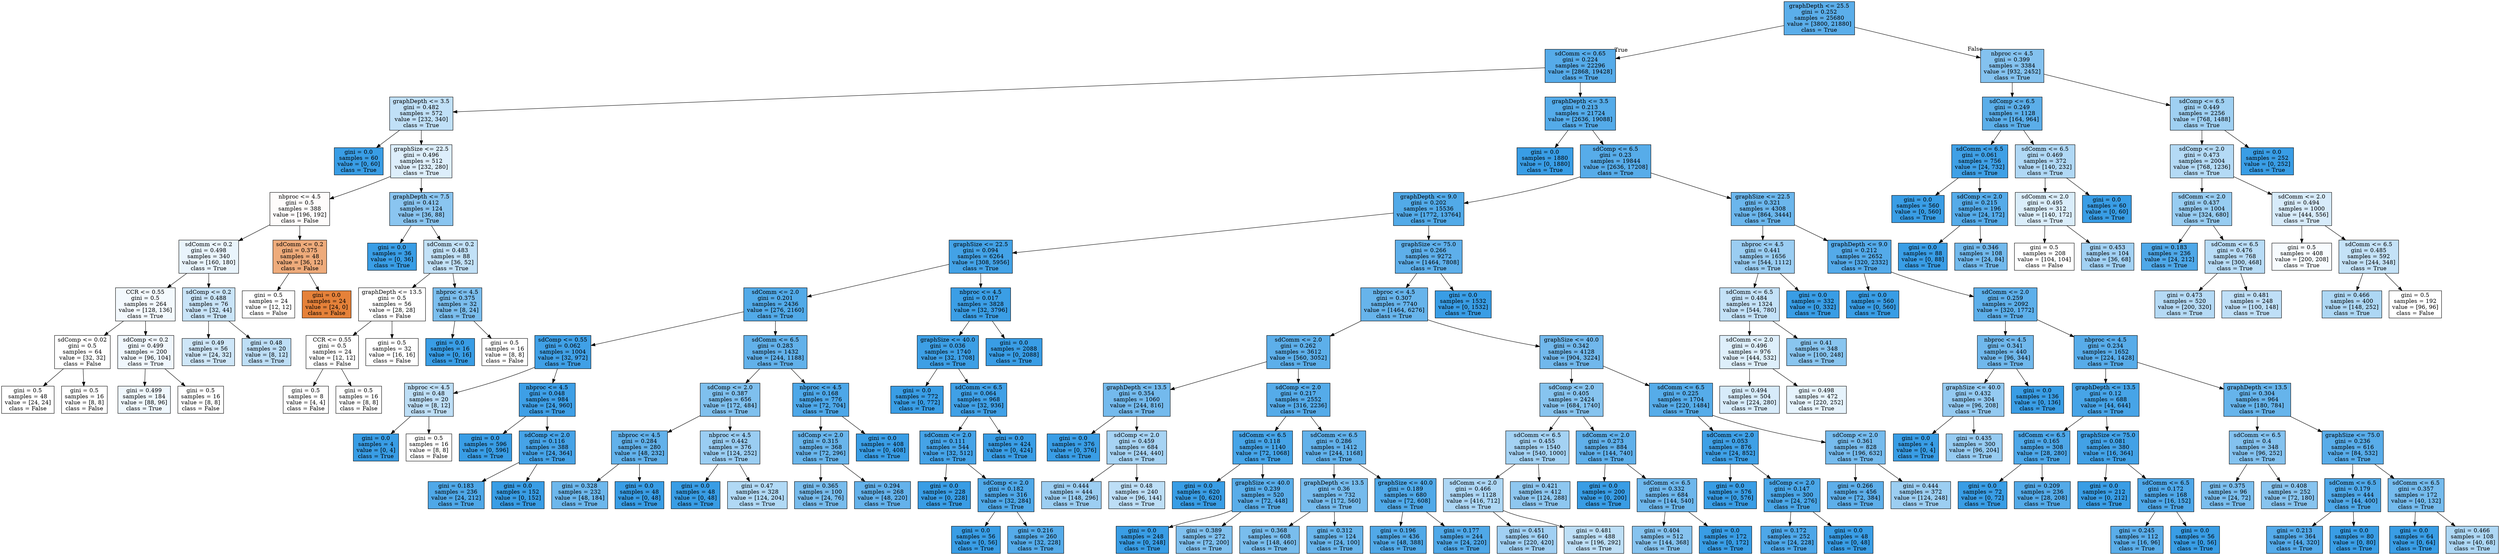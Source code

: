 digraph Tree {
node [shape=box, style="filled", color="black"] ;
0 [label="graphDepth <= 25.5\ngini = 0.252\nsamples = 25680\nvalue = [3800, 21880]\nclass = True", fillcolor="#5baeea"] ;
1 [label="sdComm <= 0.65\ngini = 0.224\nsamples = 22296\nvalue = [2868, 19428]\nclass = True", fillcolor="#56abe9"] ;
0 -> 1 [labeldistance=2.5, labelangle=45, headlabel="True"] ;
2 [label="graphDepth <= 3.5\ngini = 0.482\nsamples = 572\nvalue = [232, 340]\nclass = True", fillcolor="#c0e0f7"] ;
1 -> 2 ;
3 [label="gini = 0.0\nsamples = 60\nvalue = [0, 60]\nclass = True", fillcolor="#399de5"] ;
2 -> 3 ;
4 [label="graphSize <= 22.5\ngini = 0.496\nsamples = 512\nvalue = [232, 280]\nclass = True", fillcolor="#ddeefb"] ;
2 -> 4 ;
5 [label="nbproc <= 4.5\ngini = 0.5\nsamples = 388\nvalue = [196, 192]\nclass = False", fillcolor="#fefcfb"] ;
4 -> 5 ;
6 [label="sdComm <= 0.2\ngini = 0.498\nsamples = 340\nvalue = [160, 180]\nclass = True", fillcolor="#e9f4fc"] ;
5 -> 6 ;
7 [label="CCR <= 0.55\ngini = 0.5\nsamples = 264\nvalue = [128, 136]\nclass = True", fillcolor="#f3f9fd"] ;
6 -> 7 ;
8 [label="sdComp <= 0.02\ngini = 0.5\nsamples = 64\nvalue = [32, 32]\nclass = False", fillcolor="#ffffff"] ;
7 -> 8 ;
9 [label="gini = 0.5\nsamples = 48\nvalue = [24, 24]\nclass = False", fillcolor="#ffffff"] ;
8 -> 9 ;
10 [label="gini = 0.5\nsamples = 16\nvalue = [8, 8]\nclass = False", fillcolor="#ffffff"] ;
8 -> 10 ;
11 [label="sdComp <= 0.2\ngini = 0.499\nsamples = 200\nvalue = [96, 104]\nclass = True", fillcolor="#f0f7fd"] ;
7 -> 11 ;
12 [label="gini = 0.499\nsamples = 184\nvalue = [88, 96]\nclass = True", fillcolor="#eff7fd"] ;
11 -> 12 ;
13 [label="gini = 0.5\nsamples = 16\nvalue = [8, 8]\nclass = False", fillcolor="#ffffff"] ;
11 -> 13 ;
14 [label="sdComp <= 0.2\ngini = 0.488\nsamples = 76\nvalue = [32, 44]\nclass = True", fillcolor="#c9e4f8"] ;
6 -> 14 ;
15 [label="gini = 0.49\nsamples = 56\nvalue = [24, 32]\nclass = True", fillcolor="#cee6f8"] ;
14 -> 15 ;
16 [label="gini = 0.48\nsamples = 20\nvalue = [8, 12]\nclass = True", fillcolor="#bddef6"] ;
14 -> 16 ;
17 [label="sdComm <= 0.2\ngini = 0.375\nsamples = 48\nvalue = [36, 12]\nclass = False", fillcolor="#eeab7b"] ;
5 -> 17 ;
18 [label="gini = 0.5\nsamples = 24\nvalue = [12, 12]\nclass = False", fillcolor="#ffffff"] ;
17 -> 18 ;
19 [label="gini = 0.0\nsamples = 24\nvalue = [24, 0]\nclass = False", fillcolor="#e58139"] ;
17 -> 19 ;
20 [label="graphDepth <= 7.5\ngini = 0.412\nsamples = 124\nvalue = [36, 88]\nclass = True", fillcolor="#8ac5f0"] ;
4 -> 20 ;
21 [label="gini = 0.0\nsamples = 36\nvalue = [0, 36]\nclass = True", fillcolor="#399de5"] ;
20 -> 21 ;
22 [label="sdComm <= 0.2\ngini = 0.483\nsamples = 88\nvalue = [36, 52]\nclass = True", fillcolor="#c2e1f7"] ;
20 -> 22 ;
23 [label="graphDepth <= 13.5\ngini = 0.5\nsamples = 56\nvalue = [28, 28]\nclass = False", fillcolor="#ffffff"] ;
22 -> 23 ;
24 [label="CCR <= 0.55\ngini = 0.5\nsamples = 24\nvalue = [12, 12]\nclass = False", fillcolor="#ffffff"] ;
23 -> 24 ;
25 [label="gini = 0.5\nsamples = 8\nvalue = [4, 4]\nclass = False", fillcolor="#ffffff"] ;
24 -> 25 ;
26 [label="gini = 0.5\nsamples = 16\nvalue = [8, 8]\nclass = False", fillcolor="#ffffff"] ;
24 -> 26 ;
27 [label="gini = 0.5\nsamples = 32\nvalue = [16, 16]\nclass = False", fillcolor="#ffffff"] ;
23 -> 27 ;
28 [label="nbproc <= 4.5\ngini = 0.375\nsamples = 32\nvalue = [8, 24]\nclass = True", fillcolor="#7bbeee"] ;
22 -> 28 ;
29 [label="gini = 0.0\nsamples = 16\nvalue = [0, 16]\nclass = True", fillcolor="#399de5"] ;
28 -> 29 ;
30 [label="gini = 0.5\nsamples = 16\nvalue = [8, 8]\nclass = False", fillcolor="#ffffff"] ;
28 -> 30 ;
31 [label="graphDepth <= 3.5\ngini = 0.213\nsamples = 21724\nvalue = [2636, 19088]\nclass = True", fillcolor="#54abe9"] ;
1 -> 31 ;
32 [label="gini = 0.0\nsamples = 1880\nvalue = [0, 1880]\nclass = True", fillcolor="#399de5"] ;
31 -> 32 ;
33 [label="sdComp <= 6.5\ngini = 0.23\nsamples = 19844\nvalue = [2636, 17208]\nclass = True", fillcolor="#57ace9"] ;
31 -> 33 ;
34 [label="graphDepth <= 9.0\ngini = 0.202\nsamples = 15536\nvalue = [1772, 13764]\nclass = True", fillcolor="#52aae8"] ;
33 -> 34 ;
35 [label="graphSize <= 22.5\ngini = 0.094\nsamples = 6264\nvalue = [308, 5956]\nclass = True", fillcolor="#43a2e6"] ;
34 -> 35 ;
36 [label="sdComm <= 2.0\ngini = 0.201\nsamples = 2436\nvalue = [276, 2160]\nclass = True", fillcolor="#52aae8"] ;
35 -> 36 ;
37 [label="sdComp <= 0.55\ngini = 0.062\nsamples = 1004\nvalue = [32, 972]\nclass = True", fillcolor="#40a0e6"] ;
36 -> 37 ;
38 [label="nbproc <= 4.5\ngini = 0.48\nsamples = 20\nvalue = [8, 12]\nclass = True", fillcolor="#bddef6"] ;
37 -> 38 ;
39 [label="gini = 0.0\nsamples = 4\nvalue = [0, 4]\nclass = True", fillcolor="#399de5"] ;
38 -> 39 ;
40 [label="gini = 0.5\nsamples = 16\nvalue = [8, 8]\nclass = False", fillcolor="#ffffff"] ;
38 -> 40 ;
41 [label="nbproc <= 4.5\ngini = 0.048\nsamples = 984\nvalue = [24, 960]\nclass = True", fillcolor="#3e9fe6"] ;
37 -> 41 ;
42 [label="gini = 0.0\nsamples = 596\nvalue = [0, 596]\nclass = True", fillcolor="#399de5"] ;
41 -> 42 ;
43 [label="sdComp <= 2.0\ngini = 0.116\nsamples = 388\nvalue = [24, 364]\nclass = True", fillcolor="#46a3e7"] ;
41 -> 43 ;
44 [label="gini = 0.183\nsamples = 236\nvalue = [24, 212]\nclass = True", fillcolor="#4fa8e8"] ;
43 -> 44 ;
45 [label="gini = 0.0\nsamples = 152\nvalue = [0, 152]\nclass = True", fillcolor="#399de5"] ;
43 -> 45 ;
46 [label="sdComm <= 6.5\ngini = 0.283\nsamples = 1432\nvalue = [244, 1188]\nclass = True", fillcolor="#62b1ea"] ;
36 -> 46 ;
47 [label="sdComp <= 2.0\ngini = 0.387\nsamples = 656\nvalue = [172, 484]\nclass = True", fillcolor="#7fc0ee"] ;
46 -> 47 ;
48 [label="nbproc <= 4.5\ngini = 0.284\nsamples = 280\nvalue = [48, 232]\nclass = True", fillcolor="#62b1ea"] ;
47 -> 48 ;
49 [label="gini = 0.328\nsamples = 232\nvalue = [48, 184]\nclass = True", fillcolor="#6db7ec"] ;
48 -> 49 ;
50 [label="gini = 0.0\nsamples = 48\nvalue = [0, 48]\nclass = True", fillcolor="#399de5"] ;
48 -> 50 ;
51 [label="nbproc <= 4.5\ngini = 0.442\nsamples = 376\nvalue = [124, 252]\nclass = True", fillcolor="#9acdf2"] ;
47 -> 51 ;
52 [label="gini = 0.0\nsamples = 48\nvalue = [0, 48]\nclass = True", fillcolor="#399de5"] ;
51 -> 52 ;
53 [label="gini = 0.47\nsamples = 328\nvalue = [124, 204]\nclass = True", fillcolor="#b1d9f5"] ;
51 -> 53 ;
54 [label="nbproc <= 4.5\ngini = 0.168\nsamples = 776\nvalue = [72, 704]\nclass = True", fillcolor="#4da7e8"] ;
46 -> 54 ;
55 [label="sdComp <= 2.0\ngini = 0.315\nsamples = 368\nvalue = [72, 296]\nclass = True", fillcolor="#69b5eb"] ;
54 -> 55 ;
56 [label="gini = 0.365\nsamples = 100\nvalue = [24, 76]\nclass = True", fillcolor="#78bced"] ;
55 -> 56 ;
57 [label="gini = 0.294\nsamples = 268\nvalue = [48, 220]\nclass = True", fillcolor="#64b2eb"] ;
55 -> 57 ;
58 [label="gini = 0.0\nsamples = 408\nvalue = [0, 408]\nclass = True", fillcolor="#399de5"] ;
54 -> 58 ;
59 [label="nbproc <= 4.5\ngini = 0.017\nsamples = 3828\nvalue = [32, 3796]\nclass = True", fillcolor="#3b9ee5"] ;
35 -> 59 ;
60 [label="graphSize <= 40.0\ngini = 0.036\nsamples = 1740\nvalue = [32, 1708]\nclass = True", fillcolor="#3d9fe5"] ;
59 -> 60 ;
61 [label="gini = 0.0\nsamples = 772\nvalue = [0, 772]\nclass = True", fillcolor="#399de5"] ;
60 -> 61 ;
62 [label="sdComm <= 6.5\ngini = 0.064\nsamples = 968\nvalue = [32, 936]\nclass = True", fillcolor="#40a0e6"] ;
60 -> 62 ;
63 [label="sdComm <= 2.0\ngini = 0.111\nsamples = 544\nvalue = [32, 512]\nclass = True", fillcolor="#45a3e7"] ;
62 -> 63 ;
64 [label="gini = 0.0\nsamples = 228\nvalue = [0, 228]\nclass = True", fillcolor="#399de5"] ;
63 -> 64 ;
65 [label="sdComp <= 2.0\ngini = 0.182\nsamples = 316\nvalue = [32, 284]\nclass = True", fillcolor="#4fa8e8"] ;
63 -> 65 ;
66 [label="gini = 0.0\nsamples = 56\nvalue = [0, 56]\nclass = True", fillcolor="#399de5"] ;
65 -> 66 ;
67 [label="gini = 0.216\nsamples = 260\nvalue = [32, 228]\nclass = True", fillcolor="#55abe9"] ;
65 -> 67 ;
68 [label="gini = 0.0\nsamples = 424\nvalue = [0, 424]\nclass = True", fillcolor="#399de5"] ;
62 -> 68 ;
69 [label="gini = 0.0\nsamples = 2088\nvalue = [0, 2088]\nclass = True", fillcolor="#399de5"] ;
59 -> 69 ;
70 [label="graphSize <= 75.0\ngini = 0.266\nsamples = 9272\nvalue = [1464, 7808]\nclass = True", fillcolor="#5eafea"] ;
34 -> 70 ;
71 [label="nbproc <= 4.5\ngini = 0.307\nsamples = 7740\nvalue = [1464, 6276]\nclass = True", fillcolor="#67b4eb"] ;
70 -> 71 ;
72 [label="sdComm <= 2.0\ngini = 0.262\nsamples = 3612\nvalue = [560, 3052]\nclass = True", fillcolor="#5dafea"] ;
71 -> 72 ;
73 [label="graphDepth <= 13.5\ngini = 0.354\nsamples = 1060\nvalue = [244, 816]\nclass = True", fillcolor="#74baed"] ;
72 -> 73 ;
74 [label="gini = 0.0\nsamples = 376\nvalue = [0, 376]\nclass = True", fillcolor="#399de5"] ;
73 -> 74 ;
75 [label="sdComp <= 2.0\ngini = 0.459\nsamples = 684\nvalue = [244, 440]\nclass = True", fillcolor="#a7d3f3"] ;
73 -> 75 ;
76 [label="gini = 0.444\nsamples = 444\nvalue = [148, 296]\nclass = True", fillcolor="#9ccef2"] ;
75 -> 76 ;
77 [label="gini = 0.48\nsamples = 240\nvalue = [96, 144]\nclass = True", fillcolor="#bddef6"] ;
75 -> 77 ;
78 [label="sdComp <= 2.0\ngini = 0.217\nsamples = 2552\nvalue = [316, 2236]\nclass = True", fillcolor="#55abe9"] ;
72 -> 78 ;
79 [label="sdComm <= 6.5\ngini = 0.118\nsamples = 1140\nvalue = [72, 1068]\nclass = True", fillcolor="#46a4e7"] ;
78 -> 79 ;
80 [label="gini = 0.0\nsamples = 620\nvalue = [0, 620]\nclass = True", fillcolor="#399de5"] ;
79 -> 80 ;
81 [label="graphSize <= 40.0\ngini = 0.239\nsamples = 520\nvalue = [72, 448]\nclass = True", fillcolor="#59ade9"] ;
79 -> 81 ;
82 [label="gini = 0.0\nsamples = 248\nvalue = [0, 248]\nclass = True", fillcolor="#399de5"] ;
81 -> 82 ;
83 [label="gini = 0.389\nsamples = 272\nvalue = [72, 200]\nclass = True", fillcolor="#80c0ee"] ;
81 -> 83 ;
84 [label="sdComm <= 6.5\ngini = 0.286\nsamples = 1412\nvalue = [244, 1168]\nclass = True", fillcolor="#62b1ea"] ;
78 -> 84 ;
85 [label="graphDepth <= 13.5\ngini = 0.36\nsamples = 732\nvalue = [172, 560]\nclass = True", fillcolor="#76bbed"] ;
84 -> 85 ;
86 [label="gini = 0.368\nsamples = 608\nvalue = [148, 460]\nclass = True", fillcolor="#79bded"] ;
85 -> 86 ;
87 [label="gini = 0.312\nsamples = 124\nvalue = [24, 100]\nclass = True", fillcolor="#69b5eb"] ;
85 -> 87 ;
88 [label="graphSize <= 40.0\ngini = 0.189\nsamples = 680\nvalue = [72, 608]\nclass = True", fillcolor="#50a9e8"] ;
84 -> 88 ;
89 [label="gini = 0.196\nsamples = 436\nvalue = [48, 388]\nclass = True", fillcolor="#51a9e8"] ;
88 -> 89 ;
90 [label="gini = 0.177\nsamples = 244\nvalue = [24, 220]\nclass = True", fillcolor="#4fa8e8"] ;
88 -> 90 ;
91 [label="graphSize <= 40.0\ngini = 0.342\nsamples = 4128\nvalue = [904, 3224]\nclass = True", fillcolor="#71b8ec"] ;
71 -> 91 ;
92 [label="sdComp <= 2.0\ngini = 0.405\nsamples = 2424\nvalue = [684, 1740]\nclass = True", fillcolor="#87c4ef"] ;
91 -> 92 ;
93 [label="sdComm <= 6.5\ngini = 0.455\nsamples = 1540\nvalue = [540, 1000]\nclass = True", fillcolor="#a4d2f3"] ;
92 -> 93 ;
94 [label="sdComm <= 2.0\ngini = 0.466\nsamples = 1128\nvalue = [416, 712]\nclass = True", fillcolor="#add6f4"] ;
93 -> 94 ;
95 [label="gini = 0.451\nsamples = 640\nvalue = [220, 420]\nclass = True", fillcolor="#a1d0f3"] ;
94 -> 95 ;
96 [label="gini = 0.481\nsamples = 488\nvalue = [196, 292]\nclass = True", fillcolor="#bedff6"] ;
94 -> 96 ;
97 [label="gini = 0.421\nsamples = 412\nvalue = [124, 288]\nclass = True", fillcolor="#8ec7f0"] ;
93 -> 97 ;
98 [label="sdComm <= 2.0\ngini = 0.273\nsamples = 884\nvalue = [144, 740]\nclass = True", fillcolor="#60b0ea"] ;
92 -> 98 ;
99 [label="gini = 0.0\nsamples = 200\nvalue = [0, 200]\nclass = True", fillcolor="#399de5"] ;
98 -> 99 ;
100 [label="sdComm <= 6.5\ngini = 0.332\nsamples = 684\nvalue = [144, 540]\nclass = True", fillcolor="#6eb7ec"] ;
98 -> 100 ;
101 [label="gini = 0.404\nsamples = 512\nvalue = [144, 368]\nclass = True", fillcolor="#86c3ef"] ;
100 -> 101 ;
102 [label="gini = 0.0\nsamples = 172\nvalue = [0, 172]\nclass = True", fillcolor="#399de5"] ;
100 -> 102 ;
103 [label="sdComm <= 6.5\ngini = 0.225\nsamples = 1704\nvalue = [220, 1484]\nclass = True", fillcolor="#56ace9"] ;
91 -> 103 ;
104 [label="sdComm <= 2.0\ngini = 0.053\nsamples = 876\nvalue = [24, 852]\nclass = True", fillcolor="#3fa0e6"] ;
103 -> 104 ;
105 [label="gini = 0.0\nsamples = 576\nvalue = [0, 576]\nclass = True", fillcolor="#399de5"] ;
104 -> 105 ;
106 [label="sdComp <= 2.0\ngini = 0.147\nsamples = 300\nvalue = [24, 276]\nclass = True", fillcolor="#4aa6e7"] ;
104 -> 106 ;
107 [label="gini = 0.172\nsamples = 252\nvalue = [24, 228]\nclass = True", fillcolor="#4ea7e8"] ;
106 -> 107 ;
108 [label="gini = 0.0\nsamples = 48\nvalue = [0, 48]\nclass = True", fillcolor="#399de5"] ;
106 -> 108 ;
109 [label="sdComp <= 2.0\ngini = 0.361\nsamples = 828\nvalue = [196, 632]\nclass = True", fillcolor="#76bbed"] ;
103 -> 109 ;
110 [label="gini = 0.266\nsamples = 456\nvalue = [72, 384]\nclass = True", fillcolor="#5eafea"] ;
109 -> 110 ;
111 [label="gini = 0.444\nsamples = 372\nvalue = [124, 248]\nclass = True", fillcolor="#9ccef2"] ;
109 -> 111 ;
112 [label="gini = 0.0\nsamples = 1532\nvalue = [0, 1532]\nclass = True", fillcolor="#399de5"] ;
70 -> 112 ;
113 [label="graphSize <= 22.5\ngini = 0.321\nsamples = 4308\nvalue = [864, 3444]\nclass = True", fillcolor="#6bb6ec"] ;
33 -> 113 ;
114 [label="nbproc <= 4.5\ngini = 0.441\nsamples = 1656\nvalue = [544, 1112]\nclass = True", fillcolor="#9acdf2"] ;
113 -> 114 ;
115 [label="sdComm <= 6.5\ngini = 0.484\nsamples = 1324\nvalue = [544, 780]\nclass = True", fillcolor="#c3e1f7"] ;
114 -> 115 ;
116 [label="sdComm <= 2.0\ngini = 0.496\nsamples = 976\nvalue = [444, 532]\nclass = True", fillcolor="#deeffb"] ;
115 -> 116 ;
117 [label="gini = 0.494\nsamples = 504\nvalue = [224, 280]\nclass = True", fillcolor="#d7ebfa"] ;
116 -> 117 ;
118 [label="gini = 0.498\nsamples = 472\nvalue = [220, 252]\nclass = True", fillcolor="#e6f3fc"] ;
116 -> 118 ;
119 [label="gini = 0.41\nsamples = 348\nvalue = [100, 248]\nclass = True", fillcolor="#89c5ef"] ;
115 -> 119 ;
120 [label="gini = 0.0\nsamples = 332\nvalue = [0, 332]\nclass = True", fillcolor="#399de5"] ;
114 -> 120 ;
121 [label="graphDepth <= 9.0\ngini = 0.212\nsamples = 2652\nvalue = [320, 2332]\nclass = True", fillcolor="#54aae9"] ;
113 -> 121 ;
122 [label="gini = 0.0\nsamples = 560\nvalue = [0, 560]\nclass = True", fillcolor="#399de5"] ;
121 -> 122 ;
123 [label="sdComm <= 2.0\ngini = 0.259\nsamples = 2092\nvalue = [320, 1772]\nclass = True", fillcolor="#5dafea"] ;
121 -> 123 ;
124 [label="nbproc <= 4.5\ngini = 0.341\nsamples = 440\nvalue = [96, 344]\nclass = True", fillcolor="#70b8ec"] ;
123 -> 124 ;
125 [label="graphSize <= 40.0\ngini = 0.432\nsamples = 304\nvalue = [96, 208]\nclass = True", fillcolor="#94caf1"] ;
124 -> 125 ;
126 [label="gini = 0.0\nsamples = 4\nvalue = [0, 4]\nclass = True", fillcolor="#399de5"] ;
125 -> 126 ;
127 [label="gini = 0.435\nsamples = 300\nvalue = [96, 204]\nclass = True", fillcolor="#96cbf1"] ;
125 -> 127 ;
128 [label="gini = 0.0\nsamples = 136\nvalue = [0, 136]\nclass = True", fillcolor="#399de5"] ;
124 -> 128 ;
129 [label="nbproc <= 4.5\ngini = 0.234\nsamples = 1652\nvalue = [224, 1428]\nclass = True", fillcolor="#58ace9"] ;
123 -> 129 ;
130 [label="graphDepth <= 13.5\ngini = 0.12\nsamples = 688\nvalue = [44, 644]\nclass = True", fillcolor="#47a4e7"] ;
129 -> 130 ;
131 [label="sdComm <= 6.5\ngini = 0.165\nsamples = 308\nvalue = [28, 280]\nclass = True", fillcolor="#4da7e8"] ;
130 -> 131 ;
132 [label="gini = 0.0\nsamples = 72\nvalue = [0, 72]\nclass = True", fillcolor="#399de5"] ;
131 -> 132 ;
133 [label="gini = 0.209\nsamples = 236\nvalue = [28, 208]\nclass = True", fillcolor="#54aae8"] ;
131 -> 133 ;
134 [label="graphSize <= 75.0\ngini = 0.081\nsamples = 380\nvalue = [16, 364]\nclass = True", fillcolor="#42a1e6"] ;
130 -> 134 ;
135 [label="gini = 0.0\nsamples = 212\nvalue = [0, 212]\nclass = True", fillcolor="#399de5"] ;
134 -> 135 ;
136 [label="sdComm <= 6.5\ngini = 0.172\nsamples = 168\nvalue = [16, 152]\nclass = True", fillcolor="#4ea7e8"] ;
134 -> 136 ;
137 [label="gini = 0.245\nsamples = 112\nvalue = [16, 96]\nclass = True", fillcolor="#5aade9"] ;
136 -> 137 ;
138 [label="gini = 0.0\nsamples = 56\nvalue = [0, 56]\nclass = True", fillcolor="#399de5"] ;
136 -> 138 ;
139 [label="graphDepth <= 13.5\ngini = 0.304\nsamples = 964\nvalue = [180, 784]\nclass = True", fillcolor="#66b4eb"] ;
129 -> 139 ;
140 [label="sdComm <= 6.5\ngini = 0.4\nsamples = 348\nvalue = [96, 252]\nclass = True", fillcolor="#84c2ef"] ;
139 -> 140 ;
141 [label="gini = 0.375\nsamples = 96\nvalue = [24, 72]\nclass = True", fillcolor="#7bbeee"] ;
140 -> 141 ;
142 [label="gini = 0.408\nsamples = 252\nvalue = [72, 180]\nclass = True", fillcolor="#88c4ef"] ;
140 -> 142 ;
143 [label="graphSize <= 75.0\ngini = 0.236\nsamples = 616\nvalue = [84, 532]\nclass = True", fillcolor="#58ace9"] ;
139 -> 143 ;
144 [label="sdComm <= 6.5\ngini = 0.179\nsamples = 444\nvalue = [44, 400]\nclass = True", fillcolor="#4fa8e8"] ;
143 -> 144 ;
145 [label="gini = 0.213\nsamples = 364\nvalue = [44, 320]\nclass = True", fillcolor="#54aae9"] ;
144 -> 145 ;
146 [label="gini = 0.0\nsamples = 80\nvalue = [0, 80]\nclass = True", fillcolor="#399de5"] ;
144 -> 146 ;
147 [label="sdComm <= 6.5\ngini = 0.357\nsamples = 172\nvalue = [40, 132]\nclass = True", fillcolor="#75bbed"] ;
143 -> 147 ;
148 [label="gini = 0.0\nsamples = 64\nvalue = [0, 64]\nclass = True", fillcolor="#399de5"] ;
147 -> 148 ;
149 [label="gini = 0.466\nsamples = 108\nvalue = [40, 68]\nclass = True", fillcolor="#add7f4"] ;
147 -> 149 ;
150 [label="nbproc <= 4.5\ngini = 0.399\nsamples = 3384\nvalue = [932, 2452]\nclass = True", fillcolor="#84c2ef"] ;
0 -> 150 [labeldistance=2.5, labelangle=-45, headlabel="False"] ;
151 [label="sdComp <= 6.5\ngini = 0.249\nsamples = 1128\nvalue = [164, 964]\nclass = True", fillcolor="#5baee9"] ;
150 -> 151 ;
152 [label="sdComm <= 6.5\ngini = 0.061\nsamples = 756\nvalue = [24, 732]\nclass = True", fillcolor="#3fa0e6"] ;
151 -> 152 ;
153 [label="gini = 0.0\nsamples = 560\nvalue = [0, 560]\nclass = True", fillcolor="#399de5"] ;
152 -> 153 ;
154 [label="sdComp <= 2.0\ngini = 0.215\nsamples = 196\nvalue = [24, 172]\nclass = True", fillcolor="#55abe9"] ;
152 -> 154 ;
155 [label="gini = 0.0\nsamples = 88\nvalue = [0, 88]\nclass = True", fillcolor="#399de5"] ;
154 -> 155 ;
156 [label="gini = 0.346\nsamples = 108\nvalue = [24, 84]\nclass = True", fillcolor="#72b9ec"] ;
154 -> 156 ;
157 [label="sdComm <= 6.5\ngini = 0.469\nsamples = 372\nvalue = [140, 232]\nclass = True", fillcolor="#b0d8f5"] ;
151 -> 157 ;
158 [label="sdComm <= 2.0\ngini = 0.495\nsamples = 312\nvalue = [140, 172]\nclass = True", fillcolor="#daedfa"] ;
157 -> 158 ;
159 [label="gini = 0.5\nsamples = 208\nvalue = [104, 104]\nclass = False", fillcolor="#ffffff"] ;
158 -> 159 ;
160 [label="gini = 0.453\nsamples = 104\nvalue = [36, 68]\nclass = True", fillcolor="#a2d1f3"] ;
158 -> 160 ;
161 [label="gini = 0.0\nsamples = 60\nvalue = [0, 60]\nclass = True", fillcolor="#399de5"] ;
157 -> 161 ;
162 [label="sdComp <= 6.5\ngini = 0.449\nsamples = 2256\nvalue = [768, 1488]\nclass = True", fillcolor="#9fd0f2"] ;
150 -> 162 ;
163 [label="sdComp <= 2.0\ngini = 0.473\nsamples = 2004\nvalue = [768, 1236]\nclass = True", fillcolor="#b4daf5"] ;
162 -> 163 ;
164 [label="sdComm <= 2.0\ngini = 0.437\nsamples = 1004\nvalue = [324, 680]\nclass = True", fillcolor="#97ccf1"] ;
163 -> 164 ;
165 [label="gini = 0.183\nsamples = 236\nvalue = [24, 212]\nclass = True", fillcolor="#4fa8e8"] ;
164 -> 165 ;
166 [label="sdComm <= 6.5\ngini = 0.476\nsamples = 768\nvalue = [300, 468]\nclass = True", fillcolor="#b8dcf6"] ;
164 -> 166 ;
167 [label="gini = 0.473\nsamples = 520\nvalue = [200, 320]\nclass = True", fillcolor="#b5daf5"] ;
166 -> 167 ;
168 [label="gini = 0.481\nsamples = 248\nvalue = [100, 148]\nclass = True", fillcolor="#bfdff7"] ;
166 -> 168 ;
169 [label="sdComm <= 2.0\ngini = 0.494\nsamples = 1000\nvalue = [444, 556]\nclass = True", fillcolor="#d7ebfa"] ;
163 -> 169 ;
170 [label="gini = 0.5\nsamples = 408\nvalue = [200, 208]\nclass = True", fillcolor="#f7fbfe"] ;
169 -> 170 ;
171 [label="sdComm <= 6.5\ngini = 0.485\nsamples = 592\nvalue = [244, 348]\nclass = True", fillcolor="#c4e2f7"] ;
169 -> 171 ;
172 [label="gini = 0.466\nsamples = 400\nvalue = [148, 252]\nclass = True", fillcolor="#add7f4"] ;
171 -> 172 ;
173 [label="gini = 0.5\nsamples = 192\nvalue = [96, 96]\nclass = False", fillcolor="#ffffff"] ;
171 -> 173 ;
174 [label="gini = 0.0\nsamples = 252\nvalue = [0, 252]\nclass = True", fillcolor="#399de5"] ;
162 -> 174 ;
}